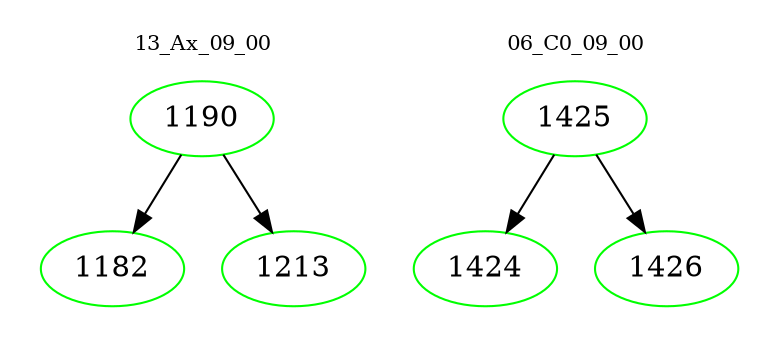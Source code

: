 digraph{
subgraph cluster_0 {
color = white
label = "13_Ax_09_00";
fontsize=10;
T0_1190 [label="1190", color="green"]
T0_1190 -> T0_1182 [color="black"]
T0_1182 [label="1182", color="green"]
T0_1190 -> T0_1213 [color="black"]
T0_1213 [label="1213", color="green"]
}
subgraph cluster_1 {
color = white
label = "06_C0_09_00";
fontsize=10;
T1_1425 [label="1425", color="green"]
T1_1425 -> T1_1424 [color="black"]
T1_1424 [label="1424", color="green"]
T1_1425 -> T1_1426 [color="black"]
T1_1426 [label="1426", color="green"]
}
}
